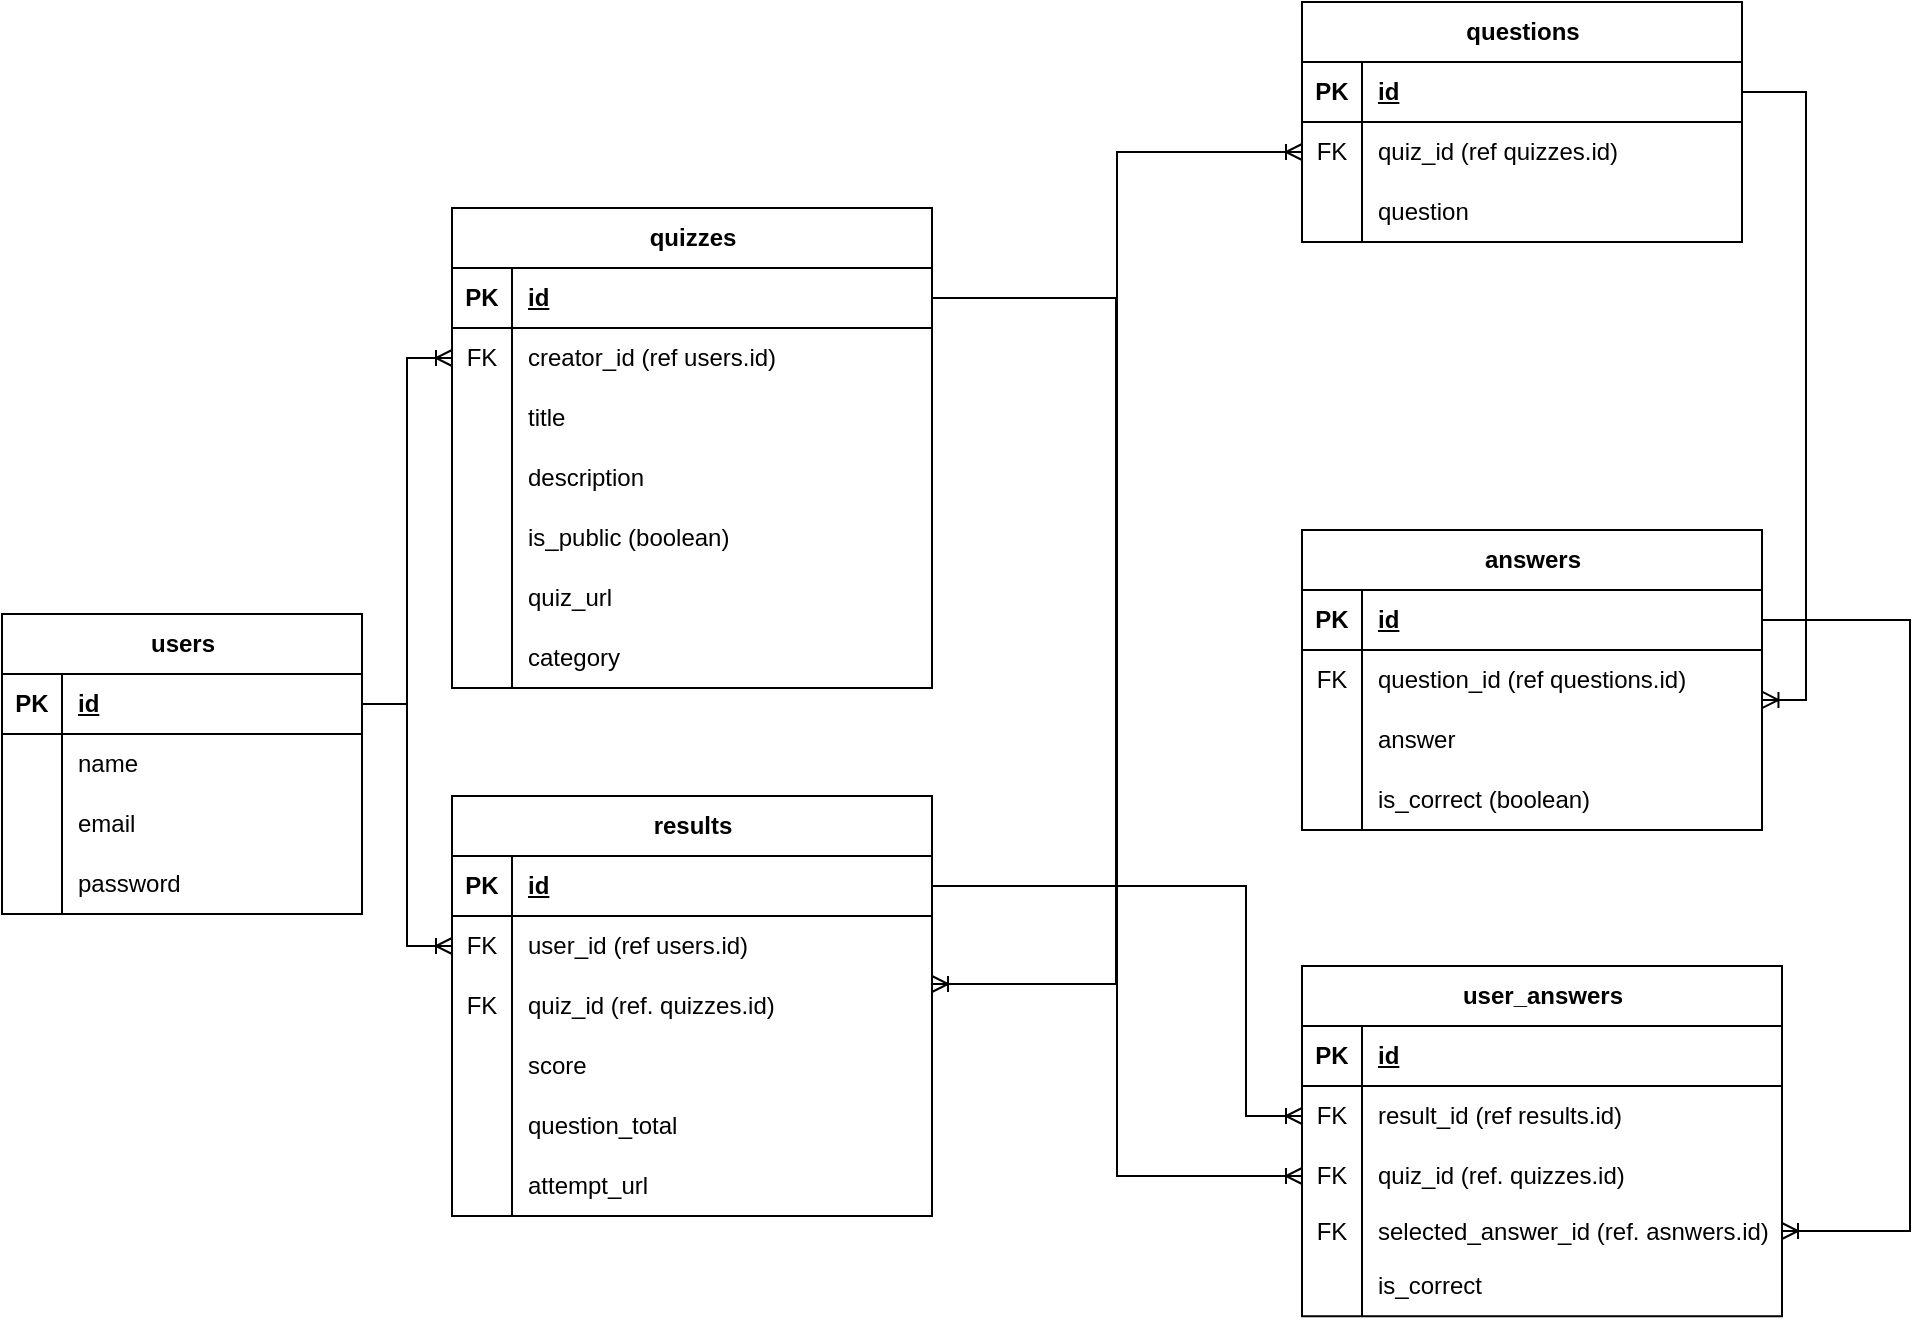 <mxfile version="26.0.4">
  <diagram name="Page-1" id="2ca16b54-16f6-2749-3443-fa8db7711227">
    <mxGraphModel dx="2032" dy="1113" grid="0" gridSize="10" guides="1" tooltips="1" connect="1" arrows="1" fold="1" page="1" pageScale="1" pageWidth="1100" pageHeight="850" background="none" math="0" shadow="0">
      <root>
        <mxCell id="0" />
        <mxCell id="1" parent="0" />
        <mxCell id="7DHY3IZgSAuh6Npii8j_-1" value="users" style="shape=table;startSize=30;container=1;collapsible=1;childLayout=tableLayout;fixedRows=1;rowLines=0;fontStyle=1;align=center;resizeLast=1;html=1;" parent="1" vertex="1">
          <mxGeometry x="37" y="359" width="180" height="150" as="geometry" />
        </mxCell>
        <mxCell id="7DHY3IZgSAuh6Npii8j_-2" value="" style="shape=tableRow;horizontal=0;startSize=0;swimlaneHead=0;swimlaneBody=0;fillColor=none;collapsible=0;dropTarget=0;points=[[0,0.5],[1,0.5]];portConstraint=eastwest;top=0;left=0;right=0;bottom=1;" parent="7DHY3IZgSAuh6Npii8j_-1" vertex="1">
          <mxGeometry y="30" width="180" height="30" as="geometry" />
        </mxCell>
        <mxCell id="7DHY3IZgSAuh6Npii8j_-3" value="PK" style="shape=partialRectangle;connectable=0;fillColor=none;top=0;left=0;bottom=0;right=0;fontStyle=1;overflow=hidden;whiteSpace=wrap;html=1;" parent="7DHY3IZgSAuh6Npii8j_-2" vertex="1">
          <mxGeometry width="30" height="30" as="geometry">
            <mxRectangle width="30" height="30" as="alternateBounds" />
          </mxGeometry>
        </mxCell>
        <mxCell id="7DHY3IZgSAuh6Npii8j_-4" value="id" style="shape=partialRectangle;connectable=0;fillColor=none;top=0;left=0;bottom=0;right=0;align=left;spacingLeft=6;fontStyle=5;overflow=hidden;whiteSpace=wrap;html=1;" parent="7DHY3IZgSAuh6Npii8j_-2" vertex="1">
          <mxGeometry x="30" width="150" height="30" as="geometry">
            <mxRectangle width="150" height="30" as="alternateBounds" />
          </mxGeometry>
        </mxCell>
        <mxCell id="7DHY3IZgSAuh6Npii8j_-5" value="" style="shape=tableRow;horizontal=0;startSize=0;swimlaneHead=0;swimlaneBody=0;fillColor=none;collapsible=0;dropTarget=0;points=[[0,0.5],[1,0.5]];portConstraint=eastwest;top=0;left=0;right=0;bottom=0;" parent="7DHY3IZgSAuh6Npii8j_-1" vertex="1">
          <mxGeometry y="60" width="180" height="30" as="geometry" />
        </mxCell>
        <mxCell id="7DHY3IZgSAuh6Npii8j_-6" value="" style="shape=partialRectangle;connectable=0;fillColor=none;top=0;left=0;bottom=0;right=0;editable=1;overflow=hidden;whiteSpace=wrap;html=1;" parent="7DHY3IZgSAuh6Npii8j_-5" vertex="1">
          <mxGeometry width="30" height="30" as="geometry">
            <mxRectangle width="30" height="30" as="alternateBounds" />
          </mxGeometry>
        </mxCell>
        <mxCell id="7DHY3IZgSAuh6Npii8j_-7" value="name" style="shape=partialRectangle;connectable=0;fillColor=none;top=0;left=0;bottom=0;right=0;align=left;spacingLeft=6;overflow=hidden;whiteSpace=wrap;html=1;" parent="7DHY3IZgSAuh6Npii8j_-5" vertex="1">
          <mxGeometry x="30" width="150" height="30" as="geometry">
            <mxRectangle width="150" height="30" as="alternateBounds" />
          </mxGeometry>
        </mxCell>
        <mxCell id="7DHY3IZgSAuh6Npii8j_-8" value="" style="shape=tableRow;horizontal=0;startSize=0;swimlaneHead=0;swimlaneBody=0;fillColor=none;collapsible=0;dropTarget=0;points=[[0,0.5],[1,0.5]];portConstraint=eastwest;top=0;left=0;right=0;bottom=0;" parent="7DHY3IZgSAuh6Npii8j_-1" vertex="1">
          <mxGeometry y="90" width="180" height="30" as="geometry" />
        </mxCell>
        <mxCell id="7DHY3IZgSAuh6Npii8j_-9" value="" style="shape=partialRectangle;connectable=0;fillColor=none;top=0;left=0;bottom=0;right=0;editable=1;overflow=hidden;whiteSpace=wrap;html=1;" parent="7DHY3IZgSAuh6Npii8j_-8" vertex="1">
          <mxGeometry width="30" height="30" as="geometry">
            <mxRectangle width="30" height="30" as="alternateBounds" />
          </mxGeometry>
        </mxCell>
        <mxCell id="7DHY3IZgSAuh6Npii8j_-10" value="email" style="shape=partialRectangle;connectable=0;fillColor=none;top=0;left=0;bottom=0;right=0;align=left;spacingLeft=6;overflow=hidden;whiteSpace=wrap;html=1;" parent="7DHY3IZgSAuh6Npii8j_-8" vertex="1">
          <mxGeometry x="30" width="150" height="30" as="geometry">
            <mxRectangle width="150" height="30" as="alternateBounds" />
          </mxGeometry>
        </mxCell>
        <mxCell id="7DHY3IZgSAuh6Npii8j_-11" value="" style="shape=tableRow;horizontal=0;startSize=0;swimlaneHead=0;swimlaneBody=0;fillColor=none;collapsible=0;dropTarget=0;points=[[0,0.5],[1,0.5]];portConstraint=eastwest;top=0;left=0;right=0;bottom=0;" parent="7DHY3IZgSAuh6Npii8j_-1" vertex="1">
          <mxGeometry y="120" width="180" height="30" as="geometry" />
        </mxCell>
        <mxCell id="7DHY3IZgSAuh6Npii8j_-12" value="" style="shape=partialRectangle;connectable=0;fillColor=none;top=0;left=0;bottom=0;right=0;editable=1;overflow=hidden;whiteSpace=wrap;html=1;" parent="7DHY3IZgSAuh6Npii8j_-11" vertex="1">
          <mxGeometry width="30" height="30" as="geometry">
            <mxRectangle width="30" height="30" as="alternateBounds" />
          </mxGeometry>
        </mxCell>
        <mxCell id="7DHY3IZgSAuh6Npii8j_-13" value="password" style="shape=partialRectangle;connectable=0;fillColor=none;top=0;left=0;bottom=0;right=0;align=left;spacingLeft=6;overflow=hidden;whiteSpace=wrap;html=1;" parent="7DHY3IZgSAuh6Npii8j_-11" vertex="1">
          <mxGeometry x="30" width="150" height="30" as="geometry">
            <mxRectangle width="150" height="30" as="alternateBounds" />
          </mxGeometry>
        </mxCell>
        <mxCell id="7DHY3IZgSAuh6Npii8j_-14" value="quizzes" style="shape=table;startSize=30;container=1;collapsible=1;childLayout=tableLayout;fixedRows=1;rowLines=0;fontStyle=1;align=center;resizeLast=1;html=1;" parent="1" vertex="1">
          <mxGeometry x="262" y="156" width="240" height="240" as="geometry" />
        </mxCell>
        <mxCell id="7DHY3IZgSAuh6Npii8j_-15" value="" style="shape=tableRow;horizontal=0;startSize=0;swimlaneHead=0;swimlaneBody=0;fillColor=none;collapsible=0;dropTarget=0;points=[[0,0.5],[1,0.5]];portConstraint=eastwest;top=0;left=0;right=0;bottom=1;" parent="7DHY3IZgSAuh6Npii8j_-14" vertex="1">
          <mxGeometry y="30" width="240" height="30" as="geometry" />
        </mxCell>
        <mxCell id="7DHY3IZgSAuh6Npii8j_-16" value="PK" style="shape=partialRectangle;connectable=0;fillColor=none;top=0;left=0;bottom=0;right=0;fontStyle=1;overflow=hidden;whiteSpace=wrap;html=1;" parent="7DHY3IZgSAuh6Npii8j_-15" vertex="1">
          <mxGeometry width="30" height="30" as="geometry">
            <mxRectangle width="30" height="30" as="alternateBounds" />
          </mxGeometry>
        </mxCell>
        <mxCell id="7DHY3IZgSAuh6Npii8j_-17" value="id" style="shape=partialRectangle;connectable=0;fillColor=none;top=0;left=0;bottom=0;right=0;align=left;spacingLeft=6;fontStyle=5;overflow=hidden;whiteSpace=wrap;html=1;" parent="7DHY3IZgSAuh6Npii8j_-15" vertex="1">
          <mxGeometry x="30" width="210" height="30" as="geometry">
            <mxRectangle width="210" height="30" as="alternateBounds" />
          </mxGeometry>
        </mxCell>
        <mxCell id="7DHY3IZgSAuh6Npii8j_-27" style="shape=tableRow;horizontal=0;startSize=0;swimlaneHead=0;swimlaneBody=0;fillColor=none;collapsible=0;dropTarget=0;points=[[0,0.5],[1,0.5]];portConstraint=eastwest;top=0;left=0;right=0;bottom=0;" parent="7DHY3IZgSAuh6Npii8j_-14" vertex="1">
          <mxGeometry y="60" width="240" height="30" as="geometry" />
        </mxCell>
        <mxCell id="7DHY3IZgSAuh6Npii8j_-28" value="FK" style="shape=partialRectangle;connectable=0;fillColor=none;top=0;left=0;bottom=0;right=0;editable=1;overflow=hidden;whiteSpace=wrap;html=1;" parent="7DHY3IZgSAuh6Npii8j_-27" vertex="1">
          <mxGeometry width="30" height="30" as="geometry">
            <mxRectangle width="30" height="30" as="alternateBounds" />
          </mxGeometry>
        </mxCell>
        <mxCell id="7DHY3IZgSAuh6Npii8j_-29" value="creator_id (ref users.id)" style="shape=partialRectangle;connectable=0;fillColor=none;top=0;left=0;bottom=0;right=0;align=left;spacingLeft=6;overflow=hidden;whiteSpace=wrap;html=1;" parent="7DHY3IZgSAuh6Npii8j_-27" vertex="1">
          <mxGeometry x="30" width="210" height="30" as="geometry">
            <mxRectangle width="210" height="30" as="alternateBounds" />
          </mxGeometry>
        </mxCell>
        <mxCell id="7DHY3IZgSAuh6Npii8j_-18" value="" style="shape=tableRow;horizontal=0;startSize=0;swimlaneHead=0;swimlaneBody=0;fillColor=none;collapsible=0;dropTarget=0;points=[[0,0.5],[1,0.5]];portConstraint=eastwest;top=0;left=0;right=0;bottom=0;" parent="7DHY3IZgSAuh6Npii8j_-14" vertex="1">
          <mxGeometry y="90" width="240" height="30" as="geometry" />
        </mxCell>
        <mxCell id="7DHY3IZgSAuh6Npii8j_-19" value="" style="shape=partialRectangle;connectable=0;fillColor=none;top=0;left=0;bottom=0;right=0;editable=1;overflow=hidden;whiteSpace=wrap;html=1;" parent="7DHY3IZgSAuh6Npii8j_-18" vertex="1">
          <mxGeometry width="30" height="30" as="geometry">
            <mxRectangle width="30" height="30" as="alternateBounds" />
          </mxGeometry>
        </mxCell>
        <mxCell id="7DHY3IZgSAuh6Npii8j_-20" value="title" style="shape=partialRectangle;connectable=0;fillColor=none;top=0;left=0;bottom=0;right=0;align=left;spacingLeft=6;overflow=hidden;whiteSpace=wrap;html=1;" parent="7DHY3IZgSAuh6Npii8j_-18" vertex="1">
          <mxGeometry x="30" width="210" height="30" as="geometry">
            <mxRectangle width="210" height="30" as="alternateBounds" />
          </mxGeometry>
        </mxCell>
        <mxCell id="7DHY3IZgSAuh6Npii8j_-21" value="" style="shape=tableRow;horizontal=0;startSize=0;swimlaneHead=0;swimlaneBody=0;fillColor=none;collapsible=0;dropTarget=0;points=[[0,0.5],[1,0.5]];portConstraint=eastwest;top=0;left=0;right=0;bottom=0;" parent="7DHY3IZgSAuh6Npii8j_-14" vertex="1">
          <mxGeometry y="120" width="240" height="30" as="geometry" />
        </mxCell>
        <mxCell id="7DHY3IZgSAuh6Npii8j_-22" value="" style="shape=partialRectangle;connectable=0;fillColor=none;top=0;left=0;bottom=0;right=0;editable=1;overflow=hidden;whiteSpace=wrap;html=1;" parent="7DHY3IZgSAuh6Npii8j_-21" vertex="1">
          <mxGeometry width="30" height="30" as="geometry">
            <mxRectangle width="30" height="30" as="alternateBounds" />
          </mxGeometry>
        </mxCell>
        <mxCell id="7DHY3IZgSAuh6Npii8j_-23" value="description" style="shape=partialRectangle;connectable=0;fillColor=none;top=0;left=0;bottom=0;right=0;align=left;spacingLeft=6;overflow=hidden;whiteSpace=wrap;html=1;" parent="7DHY3IZgSAuh6Npii8j_-21" vertex="1">
          <mxGeometry x="30" width="210" height="30" as="geometry">
            <mxRectangle width="210" height="30" as="alternateBounds" />
          </mxGeometry>
        </mxCell>
        <mxCell id="7DHY3IZgSAuh6Npii8j_-24" value="" style="shape=tableRow;horizontal=0;startSize=0;swimlaneHead=0;swimlaneBody=0;fillColor=none;collapsible=0;dropTarget=0;points=[[0,0.5],[1,0.5]];portConstraint=eastwest;top=0;left=0;right=0;bottom=0;" parent="7DHY3IZgSAuh6Npii8j_-14" vertex="1">
          <mxGeometry y="150" width="240" height="30" as="geometry" />
        </mxCell>
        <mxCell id="7DHY3IZgSAuh6Npii8j_-25" value="" style="shape=partialRectangle;connectable=0;fillColor=none;top=0;left=0;bottom=0;right=0;editable=1;overflow=hidden;whiteSpace=wrap;html=1;" parent="7DHY3IZgSAuh6Npii8j_-24" vertex="1">
          <mxGeometry width="30" height="30" as="geometry">
            <mxRectangle width="30" height="30" as="alternateBounds" />
          </mxGeometry>
        </mxCell>
        <mxCell id="7DHY3IZgSAuh6Npii8j_-26" value="is_public (boolean)" style="shape=partialRectangle;connectable=0;fillColor=none;top=0;left=0;bottom=0;right=0;align=left;spacingLeft=6;overflow=hidden;whiteSpace=wrap;html=1;" parent="7DHY3IZgSAuh6Npii8j_-24" vertex="1">
          <mxGeometry x="30" width="210" height="30" as="geometry">
            <mxRectangle width="210" height="30" as="alternateBounds" />
          </mxGeometry>
        </mxCell>
        <mxCell id="ieP7ZPA9Liwc8vD1FbP--1" style="shape=tableRow;horizontal=0;startSize=0;swimlaneHead=0;swimlaneBody=0;fillColor=none;collapsible=0;dropTarget=0;points=[[0,0.5],[1,0.5]];portConstraint=eastwest;top=0;left=0;right=0;bottom=0;" parent="7DHY3IZgSAuh6Npii8j_-14" vertex="1">
          <mxGeometry y="180" width="240" height="30" as="geometry" />
        </mxCell>
        <mxCell id="ieP7ZPA9Liwc8vD1FbP--2" style="shape=partialRectangle;connectable=0;fillColor=none;top=0;left=0;bottom=0;right=0;editable=1;overflow=hidden;whiteSpace=wrap;html=1;" parent="ieP7ZPA9Liwc8vD1FbP--1" vertex="1">
          <mxGeometry width="30" height="30" as="geometry">
            <mxRectangle width="30" height="30" as="alternateBounds" />
          </mxGeometry>
        </mxCell>
        <mxCell id="ieP7ZPA9Liwc8vD1FbP--3" value="quiz_url" style="shape=partialRectangle;connectable=0;fillColor=none;top=0;left=0;bottom=0;right=0;align=left;spacingLeft=6;overflow=hidden;whiteSpace=wrap;html=1;" parent="ieP7ZPA9Liwc8vD1FbP--1" vertex="1">
          <mxGeometry x="30" width="210" height="30" as="geometry">
            <mxRectangle width="210" height="30" as="alternateBounds" />
          </mxGeometry>
        </mxCell>
        <mxCell id="jfPs1gYmGSE-LEPXl5Zm-1" style="shape=tableRow;horizontal=0;startSize=0;swimlaneHead=0;swimlaneBody=0;fillColor=none;collapsible=0;dropTarget=0;points=[[0,0.5],[1,0.5]];portConstraint=eastwest;top=0;left=0;right=0;bottom=0;" vertex="1" parent="7DHY3IZgSAuh6Npii8j_-14">
          <mxGeometry y="210" width="240" height="30" as="geometry" />
        </mxCell>
        <mxCell id="jfPs1gYmGSE-LEPXl5Zm-2" style="shape=partialRectangle;connectable=0;fillColor=none;top=0;left=0;bottom=0;right=0;editable=1;overflow=hidden;whiteSpace=wrap;html=1;" vertex="1" parent="jfPs1gYmGSE-LEPXl5Zm-1">
          <mxGeometry width="30" height="30" as="geometry">
            <mxRectangle width="30" height="30" as="alternateBounds" />
          </mxGeometry>
        </mxCell>
        <mxCell id="jfPs1gYmGSE-LEPXl5Zm-3" value="category" style="shape=partialRectangle;connectable=0;fillColor=none;top=0;left=0;bottom=0;right=0;align=left;spacingLeft=6;overflow=hidden;whiteSpace=wrap;html=1;" vertex="1" parent="jfPs1gYmGSE-LEPXl5Zm-1">
          <mxGeometry x="30" width="210" height="30" as="geometry">
            <mxRectangle width="210" height="30" as="alternateBounds" />
          </mxGeometry>
        </mxCell>
        <mxCell id="7DHY3IZgSAuh6Npii8j_-35" value="questions" style="shape=table;startSize=30;container=1;collapsible=1;childLayout=tableLayout;fixedRows=1;rowLines=0;fontStyle=1;align=center;resizeLast=1;html=1;" parent="1" vertex="1">
          <mxGeometry x="687" y="53" width="220" height="120" as="geometry" />
        </mxCell>
        <mxCell id="7DHY3IZgSAuh6Npii8j_-36" value="" style="shape=tableRow;horizontal=0;startSize=0;swimlaneHead=0;swimlaneBody=0;fillColor=none;collapsible=0;dropTarget=0;points=[[0,0.5],[1,0.5]];portConstraint=eastwest;top=0;left=0;right=0;bottom=1;" parent="7DHY3IZgSAuh6Npii8j_-35" vertex="1">
          <mxGeometry y="30" width="220" height="30" as="geometry" />
        </mxCell>
        <mxCell id="7DHY3IZgSAuh6Npii8j_-37" value="PK" style="shape=partialRectangle;connectable=0;fillColor=none;top=0;left=0;bottom=0;right=0;fontStyle=1;overflow=hidden;whiteSpace=wrap;html=1;" parent="7DHY3IZgSAuh6Npii8j_-36" vertex="1">
          <mxGeometry width="30" height="30" as="geometry">
            <mxRectangle width="30" height="30" as="alternateBounds" />
          </mxGeometry>
        </mxCell>
        <mxCell id="7DHY3IZgSAuh6Npii8j_-38" value="id" style="shape=partialRectangle;connectable=0;fillColor=none;top=0;left=0;bottom=0;right=0;align=left;spacingLeft=6;fontStyle=5;overflow=hidden;whiteSpace=wrap;html=1;" parent="7DHY3IZgSAuh6Npii8j_-36" vertex="1">
          <mxGeometry x="30" width="190" height="30" as="geometry">
            <mxRectangle width="190" height="30" as="alternateBounds" />
          </mxGeometry>
        </mxCell>
        <mxCell id="7DHY3IZgSAuh6Npii8j_-42" value="" style="shape=tableRow;horizontal=0;startSize=0;swimlaneHead=0;swimlaneBody=0;fillColor=none;collapsible=0;dropTarget=0;points=[[0,0.5],[1,0.5]];portConstraint=eastwest;top=0;left=0;right=0;bottom=0;" parent="7DHY3IZgSAuh6Npii8j_-35" vertex="1">
          <mxGeometry y="60" width="220" height="30" as="geometry" />
        </mxCell>
        <mxCell id="7DHY3IZgSAuh6Npii8j_-43" value="FK" style="shape=partialRectangle;connectable=0;fillColor=none;top=0;left=0;bottom=0;right=0;editable=1;overflow=hidden;whiteSpace=wrap;html=1;" parent="7DHY3IZgSAuh6Npii8j_-42" vertex="1">
          <mxGeometry width="30" height="30" as="geometry">
            <mxRectangle width="30" height="30" as="alternateBounds" />
          </mxGeometry>
        </mxCell>
        <mxCell id="7DHY3IZgSAuh6Npii8j_-44" value="quiz_id (ref quizzes.id)" style="shape=partialRectangle;connectable=0;fillColor=none;top=0;left=0;bottom=0;right=0;align=left;spacingLeft=6;overflow=hidden;whiteSpace=wrap;html=1;" parent="7DHY3IZgSAuh6Npii8j_-42" vertex="1">
          <mxGeometry x="30" width="190" height="30" as="geometry">
            <mxRectangle width="190" height="30" as="alternateBounds" />
          </mxGeometry>
        </mxCell>
        <mxCell id="7DHY3IZgSAuh6Npii8j_-39" value="" style="shape=tableRow;horizontal=0;startSize=0;swimlaneHead=0;swimlaneBody=0;fillColor=none;collapsible=0;dropTarget=0;points=[[0,0.5],[1,0.5]];portConstraint=eastwest;top=0;left=0;right=0;bottom=0;" parent="7DHY3IZgSAuh6Npii8j_-35" vertex="1">
          <mxGeometry y="90" width="220" height="30" as="geometry" />
        </mxCell>
        <mxCell id="7DHY3IZgSAuh6Npii8j_-40" value="" style="shape=partialRectangle;connectable=0;fillColor=none;top=0;left=0;bottom=0;right=0;editable=1;overflow=hidden;whiteSpace=wrap;html=1;" parent="7DHY3IZgSAuh6Npii8j_-39" vertex="1">
          <mxGeometry width="30" height="30" as="geometry">
            <mxRectangle width="30" height="30" as="alternateBounds" />
          </mxGeometry>
        </mxCell>
        <mxCell id="7DHY3IZgSAuh6Npii8j_-41" value="question" style="shape=partialRectangle;connectable=0;fillColor=none;top=0;left=0;bottom=0;right=0;align=left;spacingLeft=6;overflow=hidden;whiteSpace=wrap;html=1;" parent="7DHY3IZgSAuh6Npii8j_-39" vertex="1">
          <mxGeometry x="30" width="190" height="30" as="geometry">
            <mxRectangle width="190" height="30" as="alternateBounds" />
          </mxGeometry>
        </mxCell>
        <mxCell id="7DHY3IZgSAuh6Npii8j_-49" value="answers" style="shape=table;startSize=30;container=1;collapsible=1;childLayout=tableLayout;fixedRows=1;rowLines=0;fontStyle=1;align=center;resizeLast=1;html=1;" parent="1" vertex="1">
          <mxGeometry x="687" y="317" width="230" height="150" as="geometry" />
        </mxCell>
        <mxCell id="7DHY3IZgSAuh6Npii8j_-50" value="" style="shape=tableRow;horizontal=0;startSize=0;swimlaneHead=0;swimlaneBody=0;fillColor=none;collapsible=0;dropTarget=0;points=[[0,0.5],[1,0.5]];portConstraint=eastwest;top=0;left=0;right=0;bottom=1;" parent="7DHY3IZgSAuh6Npii8j_-49" vertex="1">
          <mxGeometry y="30" width="230" height="30" as="geometry" />
        </mxCell>
        <mxCell id="7DHY3IZgSAuh6Npii8j_-51" value="PK" style="shape=partialRectangle;connectable=0;fillColor=none;top=0;left=0;bottom=0;right=0;fontStyle=1;overflow=hidden;whiteSpace=wrap;html=1;" parent="7DHY3IZgSAuh6Npii8j_-50" vertex="1">
          <mxGeometry width="30" height="30" as="geometry">
            <mxRectangle width="30" height="30" as="alternateBounds" />
          </mxGeometry>
        </mxCell>
        <mxCell id="7DHY3IZgSAuh6Npii8j_-52" value="id" style="shape=partialRectangle;connectable=0;fillColor=none;top=0;left=0;bottom=0;right=0;align=left;spacingLeft=6;fontStyle=5;overflow=hidden;whiteSpace=wrap;html=1;" parent="7DHY3IZgSAuh6Npii8j_-50" vertex="1">
          <mxGeometry x="30" width="200" height="30" as="geometry">
            <mxRectangle width="200" height="30" as="alternateBounds" />
          </mxGeometry>
        </mxCell>
        <mxCell id="7DHY3IZgSAuh6Npii8j_-59" value="" style="shape=tableRow;horizontal=0;startSize=0;swimlaneHead=0;swimlaneBody=0;fillColor=none;collapsible=0;dropTarget=0;points=[[0,0.5],[1,0.5]];portConstraint=eastwest;top=0;left=0;right=0;bottom=0;" parent="7DHY3IZgSAuh6Npii8j_-49" vertex="1">
          <mxGeometry y="60" width="230" height="30" as="geometry" />
        </mxCell>
        <mxCell id="7DHY3IZgSAuh6Npii8j_-60" value="FK" style="shape=partialRectangle;connectable=0;fillColor=none;top=0;left=0;bottom=0;right=0;editable=1;overflow=hidden;whiteSpace=wrap;html=1;" parent="7DHY3IZgSAuh6Npii8j_-59" vertex="1">
          <mxGeometry width="30" height="30" as="geometry">
            <mxRectangle width="30" height="30" as="alternateBounds" />
          </mxGeometry>
        </mxCell>
        <mxCell id="7DHY3IZgSAuh6Npii8j_-61" value="question_id (ref questions.id)" style="shape=partialRectangle;connectable=0;fillColor=none;top=0;left=0;bottom=0;right=0;align=left;spacingLeft=6;overflow=hidden;whiteSpace=wrap;html=1;" parent="7DHY3IZgSAuh6Npii8j_-59" vertex="1">
          <mxGeometry x="30" width="200" height="30" as="geometry">
            <mxRectangle width="200" height="30" as="alternateBounds" />
          </mxGeometry>
        </mxCell>
        <mxCell id="7DHY3IZgSAuh6Npii8j_-53" value="" style="shape=tableRow;horizontal=0;startSize=0;swimlaneHead=0;swimlaneBody=0;fillColor=none;collapsible=0;dropTarget=0;points=[[0,0.5],[1,0.5]];portConstraint=eastwest;top=0;left=0;right=0;bottom=0;" parent="7DHY3IZgSAuh6Npii8j_-49" vertex="1">
          <mxGeometry y="90" width="230" height="30" as="geometry" />
        </mxCell>
        <mxCell id="7DHY3IZgSAuh6Npii8j_-54" value="" style="shape=partialRectangle;connectable=0;fillColor=none;top=0;left=0;bottom=0;right=0;editable=1;overflow=hidden;whiteSpace=wrap;html=1;" parent="7DHY3IZgSAuh6Npii8j_-53" vertex="1">
          <mxGeometry width="30" height="30" as="geometry">
            <mxRectangle width="30" height="30" as="alternateBounds" />
          </mxGeometry>
        </mxCell>
        <mxCell id="7DHY3IZgSAuh6Npii8j_-55" value="answer" style="shape=partialRectangle;connectable=0;fillColor=none;top=0;left=0;bottom=0;right=0;align=left;spacingLeft=6;overflow=hidden;whiteSpace=wrap;html=1;" parent="7DHY3IZgSAuh6Npii8j_-53" vertex="1">
          <mxGeometry x="30" width="200" height="30" as="geometry">
            <mxRectangle width="200" height="30" as="alternateBounds" />
          </mxGeometry>
        </mxCell>
        <mxCell id="7DHY3IZgSAuh6Npii8j_-56" value="" style="shape=tableRow;horizontal=0;startSize=0;swimlaneHead=0;swimlaneBody=0;fillColor=none;collapsible=0;dropTarget=0;points=[[0,0.5],[1,0.5]];portConstraint=eastwest;top=0;left=0;right=0;bottom=0;" parent="7DHY3IZgSAuh6Npii8j_-49" vertex="1">
          <mxGeometry y="120" width="230" height="30" as="geometry" />
        </mxCell>
        <mxCell id="7DHY3IZgSAuh6Npii8j_-57" value="" style="shape=partialRectangle;connectable=0;fillColor=none;top=0;left=0;bottom=0;right=0;editable=1;overflow=hidden;whiteSpace=wrap;html=1;" parent="7DHY3IZgSAuh6Npii8j_-56" vertex="1">
          <mxGeometry width="30" height="30" as="geometry">
            <mxRectangle width="30" height="30" as="alternateBounds" />
          </mxGeometry>
        </mxCell>
        <mxCell id="7DHY3IZgSAuh6Npii8j_-58" value="is_correct (boolean)" style="shape=partialRectangle;connectable=0;fillColor=none;top=0;left=0;bottom=0;right=0;align=left;spacingLeft=6;overflow=hidden;whiteSpace=wrap;html=1;" parent="7DHY3IZgSAuh6Npii8j_-56" vertex="1">
          <mxGeometry x="30" width="200" height="30" as="geometry">
            <mxRectangle width="200" height="30" as="alternateBounds" />
          </mxGeometry>
        </mxCell>
        <mxCell id="7DHY3IZgSAuh6Npii8j_-63" value="results" style="shape=table;startSize=30;container=1;collapsible=1;childLayout=tableLayout;fixedRows=1;rowLines=0;fontStyle=1;align=center;resizeLast=1;html=1;" parent="1" vertex="1">
          <mxGeometry x="262" y="450" width="240" height="210" as="geometry" />
        </mxCell>
        <mxCell id="7DHY3IZgSAuh6Npii8j_-64" value="" style="shape=tableRow;horizontal=0;startSize=0;swimlaneHead=0;swimlaneBody=0;fillColor=none;collapsible=0;dropTarget=0;points=[[0,0.5],[1,0.5]];portConstraint=eastwest;top=0;left=0;right=0;bottom=1;" parent="7DHY3IZgSAuh6Npii8j_-63" vertex="1">
          <mxGeometry y="30" width="240" height="30" as="geometry" />
        </mxCell>
        <mxCell id="7DHY3IZgSAuh6Npii8j_-65" value="PK" style="shape=partialRectangle;connectable=0;fillColor=none;top=0;left=0;bottom=0;right=0;fontStyle=1;overflow=hidden;whiteSpace=wrap;html=1;" parent="7DHY3IZgSAuh6Npii8j_-64" vertex="1">
          <mxGeometry width="30" height="30" as="geometry">
            <mxRectangle width="30" height="30" as="alternateBounds" />
          </mxGeometry>
        </mxCell>
        <mxCell id="7DHY3IZgSAuh6Npii8j_-66" value="id" style="shape=partialRectangle;connectable=0;fillColor=none;top=0;left=0;bottom=0;right=0;align=left;spacingLeft=6;fontStyle=5;overflow=hidden;whiteSpace=wrap;html=1;" parent="7DHY3IZgSAuh6Npii8j_-64" vertex="1">
          <mxGeometry x="30" width="210" height="30" as="geometry">
            <mxRectangle width="210" height="30" as="alternateBounds" />
          </mxGeometry>
        </mxCell>
        <mxCell id="7DHY3IZgSAuh6Npii8j_-67" value="" style="shape=tableRow;horizontal=0;startSize=0;swimlaneHead=0;swimlaneBody=0;fillColor=none;collapsible=0;dropTarget=0;points=[[0,0.5],[1,0.5]];portConstraint=eastwest;top=0;left=0;right=0;bottom=0;" parent="7DHY3IZgSAuh6Npii8j_-63" vertex="1">
          <mxGeometry y="60" width="240" height="30" as="geometry" />
        </mxCell>
        <mxCell id="7DHY3IZgSAuh6Npii8j_-68" value="FK" style="shape=partialRectangle;connectable=0;fillColor=none;top=0;left=0;bottom=0;right=0;editable=1;overflow=hidden;whiteSpace=wrap;html=1;" parent="7DHY3IZgSAuh6Npii8j_-67" vertex="1">
          <mxGeometry width="30" height="30" as="geometry">
            <mxRectangle width="30" height="30" as="alternateBounds" />
          </mxGeometry>
        </mxCell>
        <mxCell id="7DHY3IZgSAuh6Npii8j_-69" value="user_id (ref users.id)" style="shape=partialRectangle;connectable=0;fillColor=none;top=0;left=0;bottom=0;right=0;align=left;spacingLeft=6;overflow=hidden;whiteSpace=wrap;html=1;" parent="7DHY3IZgSAuh6Npii8j_-67" vertex="1">
          <mxGeometry x="30" width="210" height="30" as="geometry">
            <mxRectangle width="210" height="30" as="alternateBounds" />
          </mxGeometry>
        </mxCell>
        <mxCell id="7DHY3IZgSAuh6Npii8j_-70" value="" style="shape=tableRow;horizontal=0;startSize=0;swimlaneHead=0;swimlaneBody=0;fillColor=none;collapsible=0;dropTarget=0;points=[[0,0.5],[1,0.5]];portConstraint=eastwest;top=0;left=0;right=0;bottom=0;" parent="7DHY3IZgSAuh6Npii8j_-63" vertex="1">
          <mxGeometry y="90" width="240" height="30" as="geometry" />
        </mxCell>
        <mxCell id="7DHY3IZgSAuh6Npii8j_-71" value="FK" style="shape=partialRectangle;connectable=0;fillColor=none;top=0;left=0;bottom=0;right=0;editable=1;overflow=hidden;whiteSpace=wrap;html=1;" parent="7DHY3IZgSAuh6Npii8j_-70" vertex="1">
          <mxGeometry width="30" height="30" as="geometry">
            <mxRectangle width="30" height="30" as="alternateBounds" />
          </mxGeometry>
        </mxCell>
        <mxCell id="7DHY3IZgSAuh6Npii8j_-72" value="quiz_id (ref. quizzes.id)" style="shape=partialRectangle;connectable=0;fillColor=none;top=0;left=0;bottom=0;right=0;align=left;spacingLeft=6;overflow=hidden;whiteSpace=wrap;html=1;" parent="7DHY3IZgSAuh6Npii8j_-70" vertex="1">
          <mxGeometry x="30" width="210" height="30" as="geometry">
            <mxRectangle width="210" height="30" as="alternateBounds" />
          </mxGeometry>
        </mxCell>
        <mxCell id="7DHY3IZgSAuh6Npii8j_-73" value="" style="shape=tableRow;horizontal=0;startSize=0;swimlaneHead=0;swimlaneBody=0;fillColor=none;collapsible=0;dropTarget=0;points=[[0,0.5],[1,0.5]];portConstraint=eastwest;top=0;left=0;right=0;bottom=0;" parent="7DHY3IZgSAuh6Npii8j_-63" vertex="1">
          <mxGeometry y="120" width="240" height="30" as="geometry" />
        </mxCell>
        <mxCell id="7DHY3IZgSAuh6Npii8j_-74" value="" style="shape=partialRectangle;connectable=0;fillColor=none;top=0;left=0;bottom=0;right=0;editable=1;overflow=hidden;whiteSpace=wrap;html=1;" parent="7DHY3IZgSAuh6Npii8j_-73" vertex="1">
          <mxGeometry width="30" height="30" as="geometry">
            <mxRectangle width="30" height="30" as="alternateBounds" />
          </mxGeometry>
        </mxCell>
        <mxCell id="7DHY3IZgSAuh6Npii8j_-75" value="score" style="shape=partialRectangle;connectable=0;fillColor=none;top=0;left=0;bottom=0;right=0;align=left;spacingLeft=6;overflow=hidden;whiteSpace=wrap;html=1;" parent="7DHY3IZgSAuh6Npii8j_-73" vertex="1">
          <mxGeometry x="30" width="210" height="30" as="geometry">
            <mxRectangle width="210" height="30" as="alternateBounds" />
          </mxGeometry>
        </mxCell>
        <mxCell id="ieP7ZPA9Liwc8vD1FbP--4" style="shape=tableRow;horizontal=0;startSize=0;swimlaneHead=0;swimlaneBody=0;fillColor=none;collapsible=0;dropTarget=0;points=[[0,0.5],[1,0.5]];portConstraint=eastwest;top=0;left=0;right=0;bottom=0;" parent="7DHY3IZgSAuh6Npii8j_-63" vertex="1">
          <mxGeometry y="150" width="240" height="30" as="geometry" />
        </mxCell>
        <mxCell id="ieP7ZPA9Liwc8vD1FbP--5" style="shape=partialRectangle;connectable=0;fillColor=none;top=0;left=0;bottom=0;right=0;editable=1;overflow=hidden;whiteSpace=wrap;html=1;" parent="ieP7ZPA9Liwc8vD1FbP--4" vertex="1">
          <mxGeometry width="30" height="30" as="geometry">
            <mxRectangle width="30" height="30" as="alternateBounds" />
          </mxGeometry>
        </mxCell>
        <mxCell id="ieP7ZPA9Liwc8vD1FbP--6" value="question_total" style="shape=partialRectangle;connectable=0;fillColor=none;top=0;left=0;bottom=0;right=0;align=left;spacingLeft=6;overflow=hidden;whiteSpace=wrap;html=1;" parent="ieP7ZPA9Liwc8vD1FbP--4" vertex="1">
          <mxGeometry x="30" width="210" height="30" as="geometry">
            <mxRectangle width="210" height="30" as="alternateBounds" />
          </mxGeometry>
        </mxCell>
        <mxCell id="ieP7ZPA9Liwc8vD1FbP--7" style="shape=tableRow;horizontal=0;startSize=0;swimlaneHead=0;swimlaneBody=0;fillColor=none;collapsible=0;dropTarget=0;points=[[0,0.5],[1,0.5]];portConstraint=eastwest;top=0;left=0;right=0;bottom=0;" parent="7DHY3IZgSAuh6Npii8j_-63" vertex="1">
          <mxGeometry y="180" width="240" height="30" as="geometry" />
        </mxCell>
        <mxCell id="ieP7ZPA9Liwc8vD1FbP--8" style="shape=partialRectangle;connectable=0;fillColor=none;top=0;left=0;bottom=0;right=0;editable=1;overflow=hidden;whiteSpace=wrap;html=1;" parent="ieP7ZPA9Liwc8vD1FbP--7" vertex="1">
          <mxGeometry width="30" height="30" as="geometry">
            <mxRectangle width="30" height="30" as="alternateBounds" />
          </mxGeometry>
        </mxCell>
        <mxCell id="ieP7ZPA9Liwc8vD1FbP--9" value="attempt_url" style="shape=partialRectangle;connectable=0;fillColor=none;top=0;left=0;bottom=0;right=0;align=left;spacingLeft=6;overflow=hidden;whiteSpace=wrap;html=1;" parent="ieP7ZPA9Liwc8vD1FbP--7" vertex="1">
          <mxGeometry x="30" width="210" height="30" as="geometry">
            <mxRectangle width="210" height="30" as="alternateBounds" />
          </mxGeometry>
        </mxCell>
        <mxCell id="zxh5fk9k8_UFKnHkgMe4-1" value="user_answers" style="shape=table;startSize=30;container=1;collapsible=1;childLayout=tableLayout;fixedRows=1;rowLines=0;fontStyle=1;align=center;resizeLast=1;html=1;" parent="1" vertex="1">
          <mxGeometry x="687" y="535" width="240" height="175.083" as="geometry" />
        </mxCell>
        <mxCell id="zxh5fk9k8_UFKnHkgMe4-2" value="" style="shape=tableRow;horizontal=0;startSize=0;swimlaneHead=0;swimlaneBody=0;fillColor=none;collapsible=0;dropTarget=0;points=[[0,0.5],[1,0.5]];portConstraint=eastwest;top=0;left=0;right=0;bottom=1;" parent="zxh5fk9k8_UFKnHkgMe4-1" vertex="1">
          <mxGeometry y="30" width="240" height="30" as="geometry" />
        </mxCell>
        <mxCell id="zxh5fk9k8_UFKnHkgMe4-3" value="PK" style="shape=partialRectangle;connectable=0;fillColor=none;top=0;left=0;bottom=0;right=0;fontStyle=1;overflow=hidden;whiteSpace=wrap;html=1;" parent="zxh5fk9k8_UFKnHkgMe4-2" vertex="1">
          <mxGeometry width="30" height="30" as="geometry">
            <mxRectangle width="30" height="30" as="alternateBounds" />
          </mxGeometry>
        </mxCell>
        <mxCell id="zxh5fk9k8_UFKnHkgMe4-4" value="id" style="shape=partialRectangle;connectable=0;fillColor=none;top=0;left=0;bottom=0;right=0;align=left;spacingLeft=6;fontStyle=5;overflow=hidden;whiteSpace=wrap;html=1;" parent="zxh5fk9k8_UFKnHkgMe4-2" vertex="1">
          <mxGeometry x="30" width="210" height="30" as="geometry">
            <mxRectangle width="210" height="30" as="alternateBounds" />
          </mxGeometry>
        </mxCell>
        <mxCell id="zxh5fk9k8_UFKnHkgMe4-5" value="" style="shape=tableRow;horizontal=0;startSize=0;swimlaneHead=0;swimlaneBody=0;fillColor=none;collapsible=0;dropTarget=0;points=[[0,0.5],[1,0.5]];portConstraint=eastwest;top=0;left=0;right=0;bottom=0;" parent="zxh5fk9k8_UFKnHkgMe4-1" vertex="1">
          <mxGeometry y="60" width="240" height="30" as="geometry" />
        </mxCell>
        <mxCell id="zxh5fk9k8_UFKnHkgMe4-6" value="FK" style="shape=partialRectangle;connectable=0;fillColor=none;top=0;left=0;bottom=0;right=0;editable=1;overflow=hidden;whiteSpace=wrap;html=1;" parent="zxh5fk9k8_UFKnHkgMe4-5" vertex="1">
          <mxGeometry width="30" height="30" as="geometry">
            <mxRectangle width="30" height="30" as="alternateBounds" />
          </mxGeometry>
        </mxCell>
        <mxCell id="zxh5fk9k8_UFKnHkgMe4-7" value="result_id (ref results.id)" style="shape=partialRectangle;connectable=0;fillColor=none;top=0;left=0;bottom=0;right=0;align=left;spacingLeft=6;overflow=hidden;whiteSpace=wrap;html=1;" parent="zxh5fk9k8_UFKnHkgMe4-5" vertex="1">
          <mxGeometry x="30" width="210" height="30" as="geometry">
            <mxRectangle width="210" height="30" as="alternateBounds" />
          </mxGeometry>
        </mxCell>
        <mxCell id="zxh5fk9k8_UFKnHkgMe4-8" value="" style="shape=tableRow;horizontal=0;startSize=0;swimlaneHead=0;swimlaneBody=0;fillColor=none;collapsible=0;dropTarget=0;points=[[0,0.5],[1,0.5]];portConstraint=eastwest;top=0;left=0;right=0;bottom=0;" parent="zxh5fk9k8_UFKnHkgMe4-1" vertex="1">
          <mxGeometry y="90" width="240" height="30" as="geometry" />
        </mxCell>
        <mxCell id="zxh5fk9k8_UFKnHkgMe4-9" value="FK" style="shape=partialRectangle;connectable=0;fillColor=none;top=0;left=0;bottom=0;right=0;editable=1;overflow=hidden;whiteSpace=wrap;html=1;" parent="zxh5fk9k8_UFKnHkgMe4-8" vertex="1">
          <mxGeometry width="30" height="30" as="geometry">
            <mxRectangle width="30" height="30" as="alternateBounds" />
          </mxGeometry>
        </mxCell>
        <mxCell id="zxh5fk9k8_UFKnHkgMe4-10" value="quiz_id (ref. quizzes.id)" style="shape=partialRectangle;connectable=0;fillColor=none;top=0;left=0;bottom=0;right=0;align=left;spacingLeft=6;overflow=hidden;whiteSpace=wrap;html=1;" parent="zxh5fk9k8_UFKnHkgMe4-8" vertex="1">
          <mxGeometry x="30" width="210" height="30" as="geometry">
            <mxRectangle width="210" height="30" as="alternateBounds" />
          </mxGeometry>
        </mxCell>
        <mxCell id="zxh5fk9k8_UFKnHkgMe4-11" value="" style="shape=tableRow;horizontal=0;startSize=0;swimlaneHead=0;swimlaneBody=0;fillColor=none;collapsible=0;dropTarget=0;points=[[0,0.5],[1,0.5]];portConstraint=eastwest;top=0;left=0;right=0;bottom=0;" parent="zxh5fk9k8_UFKnHkgMe4-1" vertex="1">
          <mxGeometry y="120" width="240" height="25" as="geometry" />
        </mxCell>
        <mxCell id="zxh5fk9k8_UFKnHkgMe4-12" value="FK" style="shape=partialRectangle;connectable=0;fillColor=none;top=0;left=0;bottom=0;right=0;editable=1;overflow=hidden;whiteSpace=wrap;html=1;" parent="zxh5fk9k8_UFKnHkgMe4-11" vertex="1">
          <mxGeometry width="30" height="25" as="geometry">
            <mxRectangle width="30" height="25" as="alternateBounds" />
          </mxGeometry>
        </mxCell>
        <mxCell id="zxh5fk9k8_UFKnHkgMe4-13" value="selected_answer_id (ref. asnwers.id)" style="shape=partialRectangle;connectable=0;fillColor=none;top=0;left=0;bottom=0;right=0;align=left;spacingLeft=6;overflow=hidden;whiteSpace=wrap;html=1;" parent="zxh5fk9k8_UFKnHkgMe4-11" vertex="1">
          <mxGeometry x="30" width="210" height="25" as="geometry">
            <mxRectangle width="210" height="25" as="alternateBounds" />
          </mxGeometry>
        </mxCell>
        <mxCell id="zxh5fk9k8_UFKnHkgMe4-14" style="shape=tableRow;horizontal=0;startSize=0;swimlaneHead=0;swimlaneBody=0;fillColor=none;collapsible=0;dropTarget=0;points=[[0,0.5],[1,0.5]];portConstraint=eastwest;top=0;left=0;right=0;bottom=0;" parent="zxh5fk9k8_UFKnHkgMe4-1" vertex="1">
          <mxGeometry y="145" width="240" height="30" as="geometry" />
        </mxCell>
        <mxCell id="zxh5fk9k8_UFKnHkgMe4-15" style="shape=partialRectangle;connectable=0;fillColor=none;top=0;left=0;bottom=0;right=0;editable=1;overflow=hidden;whiteSpace=wrap;html=1;" parent="zxh5fk9k8_UFKnHkgMe4-14" vertex="1">
          <mxGeometry width="30" height="30" as="geometry">
            <mxRectangle width="30" height="30" as="alternateBounds" />
          </mxGeometry>
        </mxCell>
        <mxCell id="zxh5fk9k8_UFKnHkgMe4-16" value="is_correct" style="shape=partialRectangle;connectable=0;fillColor=none;top=0;left=0;bottom=0;right=0;align=left;spacingLeft=6;overflow=hidden;whiteSpace=wrap;html=1;" parent="zxh5fk9k8_UFKnHkgMe4-14" vertex="1">
          <mxGeometry x="30" width="210" height="30" as="geometry">
            <mxRectangle width="210" height="30" as="alternateBounds" />
          </mxGeometry>
        </mxCell>
        <mxCell id="zxh5fk9k8_UFKnHkgMe4-27" style="edgeStyle=orthogonalEdgeStyle;rounded=0;orthogonalLoop=1;jettySize=auto;html=1;endArrow=ERoneToMany;endFill=0;" parent="1" source="7DHY3IZgSAuh6Npii8j_-2" target="7DHY3IZgSAuh6Npii8j_-27" edge="1">
          <mxGeometry relative="1" as="geometry" />
        </mxCell>
        <mxCell id="zxh5fk9k8_UFKnHkgMe4-28" style="edgeStyle=orthogonalEdgeStyle;rounded=0;orthogonalLoop=1;jettySize=auto;html=1;entryX=0;entryY=0.5;entryDx=0;entryDy=0;endArrow=ERoneToMany;endFill=0;" parent="1" source="7DHY3IZgSAuh6Npii8j_-2" target="7DHY3IZgSAuh6Npii8j_-67" edge="1">
          <mxGeometry relative="1" as="geometry" />
        </mxCell>
        <mxCell id="zxh5fk9k8_UFKnHkgMe4-29" style="edgeStyle=orthogonalEdgeStyle;rounded=0;orthogonalLoop=1;jettySize=auto;html=1;exitX=1;exitY=0.5;exitDx=0;exitDy=0;endArrow=ERoneToMany;endFill=0;" parent="1" source="7DHY3IZgSAuh6Npii8j_-15" target="7DHY3IZgSAuh6Npii8j_-70" edge="1">
          <mxGeometry relative="1" as="geometry">
            <Array as="points">
              <mxPoint x="594" y="201" />
              <mxPoint x="594" y="544" />
            </Array>
          </mxGeometry>
        </mxCell>
        <mxCell id="zxh5fk9k8_UFKnHkgMe4-30" style="edgeStyle=orthogonalEdgeStyle;rounded=0;orthogonalLoop=1;jettySize=auto;html=1;entryX=0;entryY=0.5;entryDx=0;entryDy=0;endArrow=ERoneToMany;endFill=0;" parent="1" source="7DHY3IZgSAuh6Npii8j_-15" target="7DHY3IZgSAuh6Npii8j_-42" edge="1">
          <mxGeometry relative="1" as="geometry" />
        </mxCell>
        <mxCell id="zxh5fk9k8_UFKnHkgMe4-31" style="edgeStyle=orthogonalEdgeStyle;rounded=0;orthogonalLoop=1;jettySize=auto;html=1;entryX=1.001;entryY=0.833;entryDx=0;entryDy=0;entryPerimeter=0;endArrow=ERoneToMany;endFill=0;exitX=1;exitY=0.5;exitDx=0;exitDy=0;" parent="1" source="7DHY3IZgSAuh6Npii8j_-36" target="7DHY3IZgSAuh6Npii8j_-59" edge="1">
          <mxGeometry relative="1" as="geometry">
            <Array as="points">
              <mxPoint x="939" y="98" />
              <mxPoint x="939" y="402" />
            </Array>
          </mxGeometry>
        </mxCell>
        <mxCell id="zxh5fk9k8_UFKnHkgMe4-32" style="edgeStyle=orthogonalEdgeStyle;rounded=0;orthogonalLoop=1;jettySize=auto;html=1;entryX=1;entryY=0.5;entryDx=0;entryDy=0;endArrow=ERoneToMany;endFill=0;" parent="1" source="7DHY3IZgSAuh6Npii8j_-50" target="zxh5fk9k8_UFKnHkgMe4-11" edge="1">
          <mxGeometry relative="1" as="geometry">
            <Array as="points">
              <mxPoint x="991" y="362" />
              <mxPoint x="991" y="668" />
            </Array>
          </mxGeometry>
        </mxCell>
        <mxCell id="zxh5fk9k8_UFKnHkgMe4-33" style="edgeStyle=orthogonalEdgeStyle;rounded=0;orthogonalLoop=1;jettySize=auto;html=1;endArrow=ERoneToMany;endFill=0;" parent="1" source="7DHY3IZgSAuh6Npii8j_-64" target="zxh5fk9k8_UFKnHkgMe4-5" edge="1">
          <mxGeometry relative="1" as="geometry">
            <Array as="points">
              <mxPoint x="659" y="495" />
              <mxPoint x="659" y="610" />
            </Array>
          </mxGeometry>
        </mxCell>
        <mxCell id="zxh5fk9k8_UFKnHkgMe4-34" style="edgeStyle=orthogonalEdgeStyle;rounded=0;orthogonalLoop=1;jettySize=auto;html=1;entryX=0;entryY=0.5;entryDx=0;entryDy=0;endArrow=ERoneToMany;endFill=0;" parent="1" source="7DHY3IZgSAuh6Npii8j_-15" target="zxh5fk9k8_UFKnHkgMe4-8" edge="1">
          <mxGeometry relative="1" as="geometry" />
        </mxCell>
      </root>
    </mxGraphModel>
  </diagram>
</mxfile>
